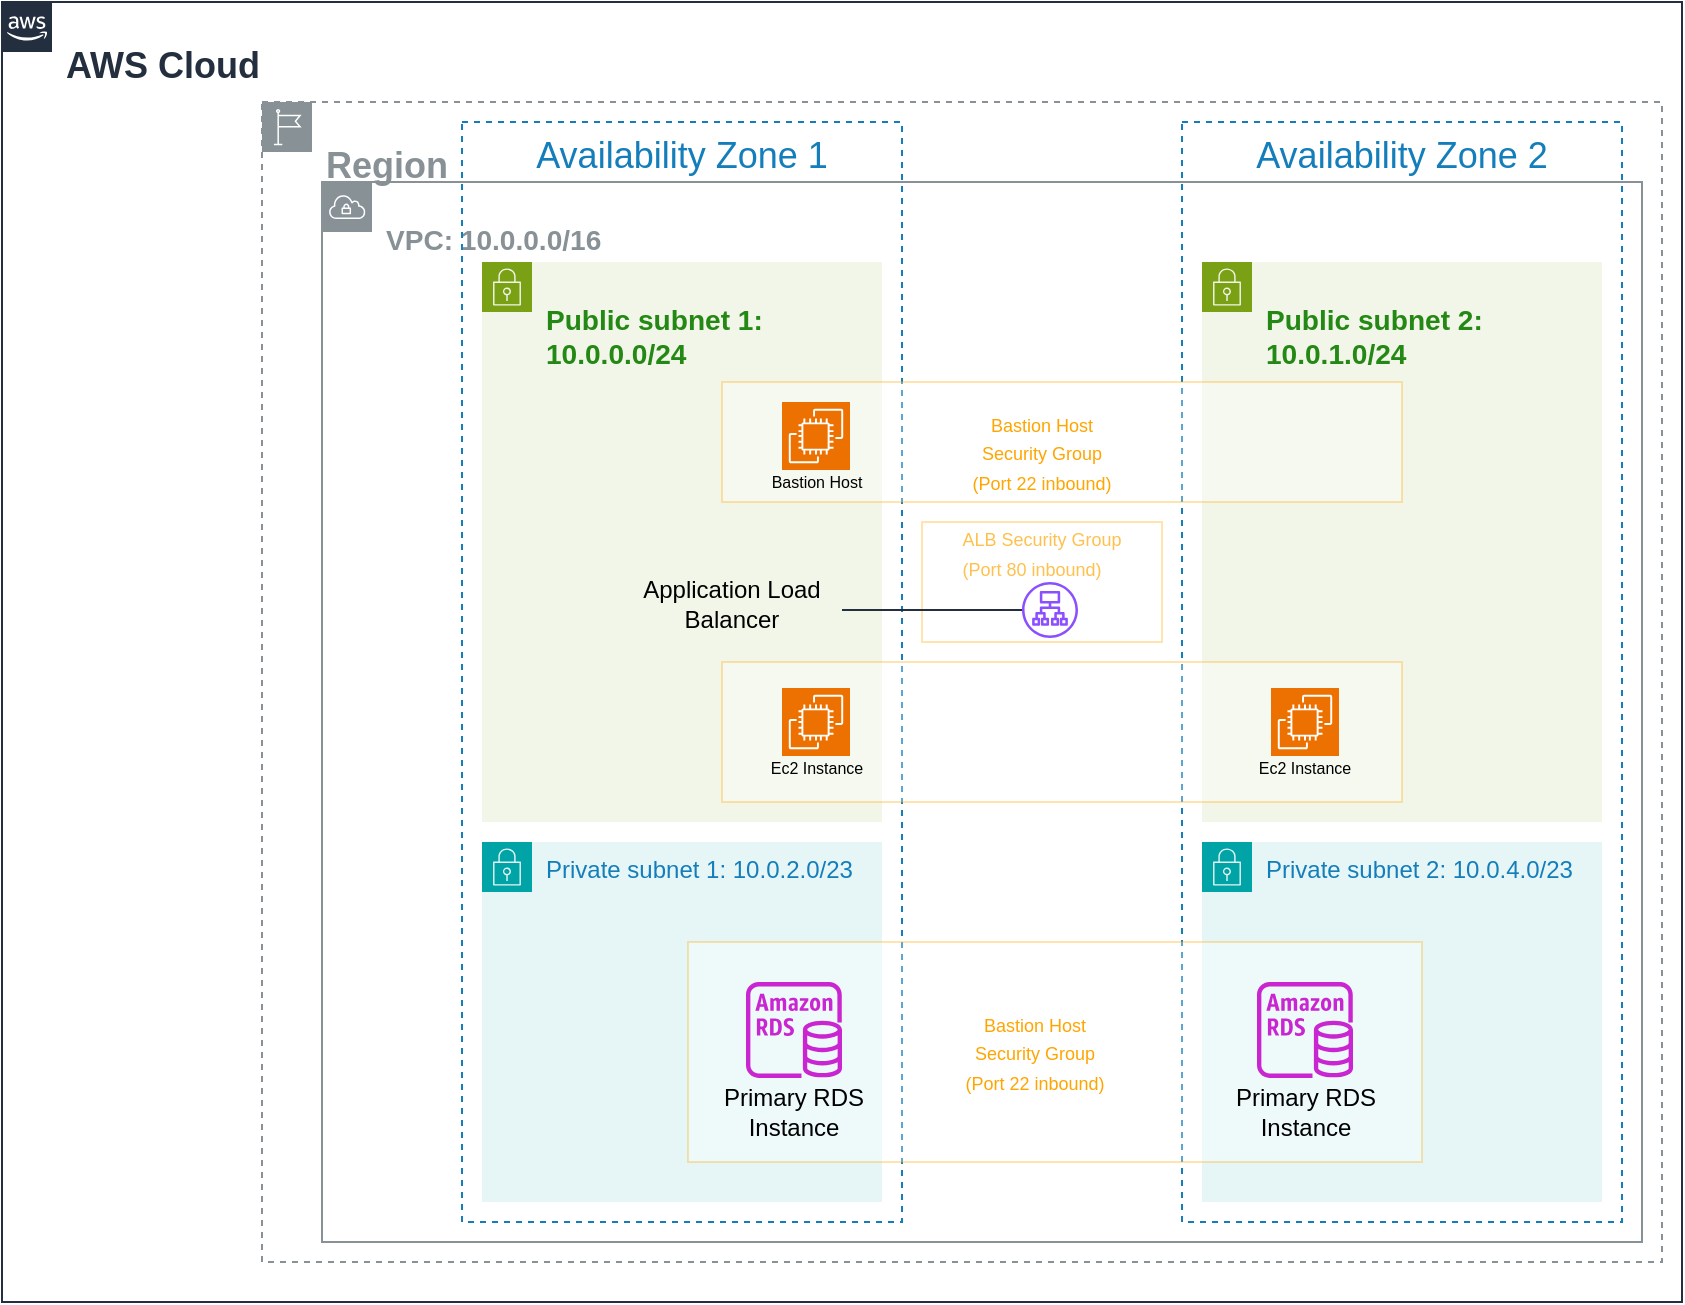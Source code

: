 <mxfile version="22.1.5" type="github">
  <diagram name="Page-1" id="4ggmHkcCEUmnykvW1HTU">
    <mxGraphModel dx="559" dy="351" grid="1" gridSize="10" guides="1" tooltips="1" connect="1" arrows="1" fold="1" page="1" pageScale="1" pageWidth="827" pageHeight="1169" math="0" shadow="0">
      <root>
        <mxCell id="0" />
        <mxCell id="1" parent="0" />
        <mxCell id="a-e2B2u_BkgGGbcTkGV9-1" value="&lt;h2&gt;AWS Cloud&lt;/h2&gt;" style="points=[[0,0],[0.25,0],[0.5,0],[0.75,0],[1,0],[1,0.25],[1,0.5],[1,0.75],[1,1],[0.75,1],[0.5,1],[0.25,1],[0,1],[0,0.75],[0,0.5],[0,0.25]];outlineConnect=0;gradientColor=none;html=1;whiteSpace=wrap;fontSize=12;fontStyle=0;container=1;pointerEvents=0;collapsible=0;recursiveResize=0;shape=mxgraph.aws4.group;grIcon=mxgraph.aws4.group_aws_cloud_alt;strokeColor=#232F3E;fillColor=none;verticalAlign=top;align=left;spacingLeft=30;fontColor=#232F3E;dashed=0;" vertex="1" parent="1">
          <mxGeometry x="370" y="150" width="840" height="650" as="geometry" />
        </mxCell>
        <mxCell id="a-e2B2u_BkgGGbcTkGV9-2" value="&lt;h2&gt;Region&lt;/h2&gt;" style="sketch=0;outlineConnect=0;gradientColor=none;html=1;whiteSpace=wrap;fontSize=12;fontStyle=0;shape=mxgraph.aws4.group;grIcon=mxgraph.aws4.group_region;strokeColor=#879196;fillColor=none;verticalAlign=top;align=left;spacingLeft=30;fontColor=#879196;dashed=1;" vertex="1" parent="a-e2B2u_BkgGGbcTkGV9-1">
          <mxGeometry x="130" y="50" width="700" height="580" as="geometry" />
        </mxCell>
        <mxCell id="a-e2B2u_BkgGGbcTkGV9-3" value="&lt;h3&gt;VPC: 10.0.0.0/16&lt;/h3&gt;" style="sketch=0;outlineConnect=0;gradientColor=none;html=1;whiteSpace=wrap;fontSize=12;fontStyle=0;shape=mxgraph.aws4.group;grIcon=mxgraph.aws4.group_vpc;strokeColor=#879196;fillColor=none;verticalAlign=top;align=left;spacingLeft=30;fontColor=#879196;dashed=0;" vertex="1" parent="a-e2B2u_BkgGGbcTkGV9-1">
          <mxGeometry x="160" y="90" width="660" height="530" as="geometry" />
        </mxCell>
        <mxCell id="a-e2B2u_BkgGGbcTkGV9-4" value="&lt;font style=&quot;font-size: 18px;&quot;&gt;Availability Zone 1&lt;/font&gt;" style="fillColor=none;strokeColor=#147EBA;dashed=1;verticalAlign=top;fontStyle=0;fontColor=#147EBA;whiteSpace=wrap;html=1;" vertex="1" parent="a-e2B2u_BkgGGbcTkGV9-1">
          <mxGeometry x="230" y="60" width="220" height="550" as="geometry" />
        </mxCell>
        <mxCell id="a-e2B2u_BkgGGbcTkGV9-5" value="&lt;font style=&quot;font-size: 18px;&quot;&gt;Availability Zone 2&lt;/font&gt;" style="fillColor=none;strokeColor=#147EBA;dashed=1;verticalAlign=top;fontStyle=0;fontColor=#147EBA;whiteSpace=wrap;html=1;" vertex="1" parent="a-e2B2u_BkgGGbcTkGV9-1">
          <mxGeometry x="590" y="60" width="220" height="550" as="geometry" />
        </mxCell>
        <mxCell id="a-e2B2u_BkgGGbcTkGV9-6" value="&lt;h3&gt;Public subnet 1: 10.0.0.0/24&lt;/h3&gt;" style="points=[[0,0],[0.25,0],[0.5,0],[0.75,0],[1,0],[1,0.25],[1,0.5],[1,0.75],[1,1],[0.75,1],[0.5,1],[0.25,1],[0,1],[0,0.75],[0,0.5],[0,0.25]];outlineConnect=0;gradientColor=none;html=1;whiteSpace=wrap;fontSize=12;fontStyle=0;container=1;pointerEvents=0;collapsible=0;recursiveResize=0;shape=mxgraph.aws4.group;grIcon=mxgraph.aws4.group_security_group;grStroke=0;strokeColor=#7AA116;fillColor=#F2F6E8;verticalAlign=top;align=left;spacingLeft=30;fontColor=#248814;dashed=0;" vertex="1" parent="a-e2B2u_BkgGGbcTkGV9-1">
          <mxGeometry x="240" y="130" width="200" height="280" as="geometry" />
        </mxCell>
        <mxCell id="a-e2B2u_BkgGGbcTkGV9-7" value="&lt;h3&gt;Public subnet 2: 10.0.1.0/24&lt;/h3&gt;" style="points=[[0,0],[0.25,0],[0.5,0],[0.75,0],[1,0],[1,0.25],[1,0.5],[1,0.75],[1,1],[0.75,1],[0.5,1],[0.25,1],[0,1],[0,0.75],[0,0.5],[0,0.25]];outlineConnect=0;gradientColor=none;html=1;whiteSpace=wrap;fontSize=12;fontStyle=0;container=1;pointerEvents=0;collapsible=0;recursiveResize=0;shape=mxgraph.aws4.group;grIcon=mxgraph.aws4.group_security_group;grStroke=0;strokeColor=#7AA116;fillColor=#F2F6E8;verticalAlign=top;align=left;spacingLeft=30;fontColor=#248814;dashed=0;" vertex="1" parent="a-e2B2u_BkgGGbcTkGV9-1">
          <mxGeometry x="600" y="130" width="200" height="280" as="geometry" />
        </mxCell>
        <mxCell id="a-e2B2u_BkgGGbcTkGV9-8" value="Private subnet 1: 10.0.2.0/23" style="points=[[0,0],[0.25,0],[0.5,0],[0.75,0],[1,0],[1,0.25],[1,0.5],[1,0.75],[1,1],[0.75,1],[0.5,1],[0.25,1],[0,1],[0,0.75],[0,0.5],[0,0.25]];outlineConnect=0;gradientColor=none;html=1;whiteSpace=wrap;fontSize=12;fontStyle=0;container=1;pointerEvents=0;collapsible=0;recursiveResize=0;shape=mxgraph.aws4.group;grIcon=mxgraph.aws4.group_security_group;grStroke=0;strokeColor=#00A4A6;fillColor=#E6F6F7;verticalAlign=top;align=left;spacingLeft=30;fontColor=#147EBA;dashed=0;" vertex="1" parent="a-e2B2u_BkgGGbcTkGV9-1">
          <mxGeometry x="240" y="420" width="200" height="180" as="geometry" />
        </mxCell>
        <mxCell id="a-e2B2u_BkgGGbcTkGV9-9" value="Private subnet 2: 10.0.4.0/23" style="points=[[0,0],[0.25,0],[0.5,0],[0.75,0],[1,0],[1,0.25],[1,0.5],[1,0.75],[1,1],[0.75,1],[0.5,1],[0.25,1],[0,1],[0,0.75],[0,0.5],[0,0.25]];outlineConnect=0;gradientColor=none;html=1;whiteSpace=wrap;fontSize=12;fontStyle=0;container=1;pointerEvents=0;collapsible=0;recursiveResize=0;shape=mxgraph.aws4.group;grIcon=mxgraph.aws4.group_security_group;grStroke=0;strokeColor=#00A4A6;fillColor=#E6F6F7;verticalAlign=top;align=left;spacingLeft=30;fontColor=#147EBA;dashed=0;" vertex="1" parent="a-e2B2u_BkgGGbcTkGV9-1">
          <mxGeometry x="600" y="420" width="200" height="180" as="geometry" />
        </mxCell>
        <mxCell id="a-e2B2u_BkgGGbcTkGV9-10" value="" style="rounded=0;whiteSpace=wrap;html=1;strokeColor=#ffa500;shadow=0;opacity=30;" vertex="1" parent="a-e2B2u_BkgGGbcTkGV9-1">
          <mxGeometry x="360" y="190" width="340" height="60" as="geometry" />
        </mxCell>
        <mxCell id="a-e2B2u_BkgGGbcTkGV9-13" value="" style="rounded=0;whiteSpace=wrap;html=1;strokeColor=#ffa500;shadow=0;opacity=30;" vertex="1" parent="a-e2B2u_BkgGGbcTkGV9-1">
          <mxGeometry x="360" y="330" width="340" height="70" as="geometry" />
        </mxCell>
        <mxCell id="a-e2B2u_BkgGGbcTkGV9-14" value="" style="sketch=0;points=[[0,0,0],[0.25,0,0],[0.5,0,0],[0.75,0,0],[1,0,0],[0,1,0],[0.25,1,0],[0.5,1,0],[0.75,1,0],[1,1,0],[0,0.25,0],[0,0.5,0],[0,0.75,0],[1,0.25,0],[1,0.5,0],[1,0.75,0]];outlineConnect=0;fontColor=#232F3E;fillColor=#ED7100;strokeColor=#ffffff;dashed=0;verticalLabelPosition=bottom;verticalAlign=top;align=center;html=1;fontSize=12;fontStyle=0;aspect=fixed;shape=mxgraph.aws4.resourceIcon;resIcon=mxgraph.aws4.ec2;" vertex="1" parent="a-e2B2u_BkgGGbcTkGV9-1">
          <mxGeometry x="390" y="200" width="34" height="34" as="geometry" />
        </mxCell>
        <mxCell id="a-e2B2u_BkgGGbcTkGV9-15" value="&lt;font style=&quot;font-size: 8px;&quot;&gt;Bastion Host&lt;/font&gt;" style="text;html=1;strokeColor=none;fillColor=none;align=center;verticalAlign=middle;whiteSpace=wrap;rounded=0;" vertex="1" parent="a-e2B2u_BkgGGbcTkGV9-1">
          <mxGeometry x="375.5" y="234" width="63" height="10" as="geometry" />
        </mxCell>
        <mxCell id="a-e2B2u_BkgGGbcTkGV9-16" value="" style="sketch=0;points=[[0,0,0],[0.25,0,0],[0.5,0,0],[0.75,0,0],[1,0,0],[0,1,0],[0.25,1,0],[0.5,1,0],[0.75,1,0],[1,1,0],[0,0.25,0],[0,0.5,0],[0,0.75,0],[1,0.25,0],[1,0.5,0],[1,0.75,0]];outlineConnect=0;fontColor=#232F3E;fillColor=#ED7100;strokeColor=#ffffff;dashed=0;verticalLabelPosition=bottom;verticalAlign=top;align=center;html=1;fontSize=12;fontStyle=0;aspect=fixed;shape=mxgraph.aws4.resourceIcon;resIcon=mxgraph.aws4.ec2;" vertex="1" parent="a-e2B2u_BkgGGbcTkGV9-1">
          <mxGeometry x="390" y="343" width="34" height="34" as="geometry" />
        </mxCell>
        <mxCell id="a-e2B2u_BkgGGbcTkGV9-17" value="&lt;font style=&quot;font-size: 8px;&quot;&gt;Ec2 Instance&lt;/font&gt;" style="text;html=1;strokeColor=none;fillColor=none;align=center;verticalAlign=middle;whiteSpace=wrap;rounded=0;" vertex="1" parent="a-e2B2u_BkgGGbcTkGV9-1">
          <mxGeometry x="375.5" y="377" width="63" height="10" as="geometry" />
        </mxCell>
        <mxCell id="a-e2B2u_BkgGGbcTkGV9-18" value="" style="sketch=0;points=[[0,0,0],[0.25,0,0],[0.5,0,0],[0.75,0,0],[1,0,0],[0,1,0],[0.25,1,0],[0.5,1,0],[0.75,1,0],[1,1,0],[0,0.25,0],[0,0.5,0],[0,0.75,0],[1,0.25,0],[1,0.5,0],[1,0.75,0]];outlineConnect=0;fontColor=#232F3E;fillColor=#ED7100;strokeColor=#ffffff;dashed=0;verticalLabelPosition=bottom;verticalAlign=top;align=center;html=1;fontSize=12;fontStyle=0;aspect=fixed;shape=mxgraph.aws4.resourceIcon;resIcon=mxgraph.aws4.ec2;" vertex="1" parent="a-e2B2u_BkgGGbcTkGV9-1">
          <mxGeometry x="634.5" y="343" width="34" height="34" as="geometry" />
        </mxCell>
        <mxCell id="a-e2B2u_BkgGGbcTkGV9-19" value="&lt;font style=&quot;font-size: 8px;&quot;&gt;Ec2 Instance&lt;/font&gt;" style="text;html=1;strokeColor=none;fillColor=none;align=center;verticalAlign=middle;whiteSpace=wrap;rounded=0;" vertex="1" parent="a-e2B2u_BkgGGbcTkGV9-1">
          <mxGeometry x="620" y="377" width="63" height="10" as="geometry" />
        </mxCell>
        <mxCell id="a-e2B2u_BkgGGbcTkGV9-21" value="&lt;div style=&quot;text-align: left;&quot;&gt;&lt;span style=&quot;font-size: 9px; color: rgb(255, 165, 0); background-color: initial;&quot;&gt;ALB Security Group&lt;/span&gt;&lt;/div&gt;&lt;font style=&quot;&quot;&gt;&lt;div style=&quot;text-align: left;&quot;&gt;&lt;span style=&quot;font-size: 9px; color: rgb(255, 165, 0); background-color: initial;&quot;&gt;(Port 80 inbound)&lt;/span&gt;&lt;/div&gt;&lt;/font&gt;" style="text;html=1;strokeColor=none;fillColor=none;align=center;verticalAlign=middle;whiteSpace=wrap;rounded=0;" vertex="1" parent="a-e2B2u_BkgGGbcTkGV9-1">
          <mxGeometry x="460" y="260" width="120" height="30" as="geometry" />
        </mxCell>
        <mxCell id="a-e2B2u_BkgGGbcTkGV9-22" value="" style="rounded=0;whiteSpace=wrap;html=1;strokeColor=#ffa500;shadow=0;opacity=30;" vertex="1" parent="a-e2B2u_BkgGGbcTkGV9-1">
          <mxGeometry x="460" y="260" width="120" height="60" as="geometry" />
        </mxCell>
        <mxCell id="a-e2B2u_BkgGGbcTkGV9-24" value="" style="sketch=0;outlineConnect=0;fontColor=#232F3E;gradientColor=none;fillColor=#8C4FFF;strokeColor=none;dashed=0;verticalLabelPosition=bottom;verticalAlign=top;align=center;html=1;fontSize=12;fontStyle=0;aspect=fixed;pointerEvents=1;shape=mxgraph.aws4.application_load_balancer;" vertex="1" parent="a-e2B2u_BkgGGbcTkGV9-1">
          <mxGeometry x="510" y="290" width="28" height="28" as="geometry" />
        </mxCell>
        <mxCell id="a-e2B2u_BkgGGbcTkGV9-27" value="" style="line;strokeWidth=1;fillColor=none;align=left;verticalAlign=middle;spacingTop=-1;spacingLeft=3;spacingRight=3;rotatable=0;labelPosition=right;points=[];portConstraint=eastwest;strokeColor=inherit;" vertex="1" parent="a-e2B2u_BkgGGbcTkGV9-1">
          <mxGeometry x="420" y="300" width="90" height="8" as="geometry" />
        </mxCell>
        <mxCell id="a-e2B2u_BkgGGbcTkGV9-30" value="Application Load&lt;br&gt;Balancer" style="text;html=1;strokeColor=none;fillColor=none;align=center;verticalAlign=middle;whiteSpace=wrap;rounded=0;" vertex="1" parent="a-e2B2u_BkgGGbcTkGV9-1">
          <mxGeometry x="310" y="272" width="110" height="58" as="geometry" />
        </mxCell>
        <mxCell id="a-e2B2u_BkgGGbcTkGV9-31" value="" style="rounded=0;whiteSpace=wrap;html=1;strokeColor=#ffa500;shadow=0;opacity=30;" vertex="1" parent="a-e2B2u_BkgGGbcTkGV9-1">
          <mxGeometry x="343" y="470" width="367" height="110" as="geometry" />
        </mxCell>
        <mxCell id="a-e2B2u_BkgGGbcTkGV9-32" value="&lt;font style=&quot;&quot;&gt;&lt;font color=&quot;#ffa500&quot; style=&quot;font-size: 9px;&quot;&gt;Bastion Host&lt;br&gt;Security Group&lt;br&gt;(Port 22 inbound)&lt;/font&gt;&lt;br&gt;&lt;/font&gt;" style="text;html=1;strokeColor=none;fillColor=none;align=center;verticalAlign=middle;whiteSpace=wrap;rounded=0;" vertex="1" parent="a-e2B2u_BkgGGbcTkGV9-1">
          <mxGeometry x="443" y="480" width="147" height="90" as="geometry" />
        </mxCell>
        <mxCell id="a-e2B2u_BkgGGbcTkGV9-33" value="" style="sketch=0;outlineConnect=0;fontColor=#232F3E;gradientColor=none;fillColor=#C925D1;strokeColor=none;dashed=0;verticalLabelPosition=bottom;verticalAlign=top;align=center;html=1;fontSize=12;fontStyle=0;aspect=fixed;pointerEvents=1;shape=mxgraph.aws4.rds_instance;" vertex="1" parent="a-e2B2u_BkgGGbcTkGV9-1">
          <mxGeometry x="372" y="490" width="48" height="48" as="geometry" />
        </mxCell>
        <mxCell id="a-e2B2u_BkgGGbcTkGV9-34" value="" style="sketch=0;outlineConnect=0;fontColor=#232F3E;gradientColor=none;fillColor=#C925D1;strokeColor=none;dashed=0;verticalLabelPosition=bottom;verticalAlign=top;align=center;html=1;fontSize=12;fontStyle=0;aspect=fixed;pointerEvents=1;shape=mxgraph.aws4.rds_instance;" vertex="1" parent="a-e2B2u_BkgGGbcTkGV9-1">
          <mxGeometry x="627.5" y="490" width="48" height="48" as="geometry" />
        </mxCell>
        <mxCell id="a-e2B2u_BkgGGbcTkGV9-35" value="Primary RDS Instance" style="text;html=1;strokeColor=none;fillColor=none;align=center;verticalAlign=middle;whiteSpace=wrap;rounded=0;" vertex="1" parent="a-e2B2u_BkgGGbcTkGV9-1">
          <mxGeometry x="356" y="540" width="80" height="30" as="geometry" />
        </mxCell>
        <mxCell id="a-e2B2u_BkgGGbcTkGV9-36" value="Primary RDS Instance" style="text;html=1;strokeColor=none;fillColor=none;align=center;verticalAlign=middle;whiteSpace=wrap;rounded=0;" vertex="1" parent="a-e2B2u_BkgGGbcTkGV9-1">
          <mxGeometry x="611.5" y="540" width="80" height="30" as="geometry" />
        </mxCell>
        <mxCell id="a-e2B2u_BkgGGbcTkGV9-20" value="&lt;font style=&quot;&quot;&gt;&lt;font color=&quot;#ffa500&quot; style=&quot;font-size: 9px;&quot;&gt;Bastion Host&lt;br&gt;Security Group&lt;br&gt;(Port 22 inbound)&lt;/font&gt;&lt;br&gt;&lt;/font&gt;" style="text;html=1;strokeColor=none;fillColor=none;align=center;verticalAlign=middle;whiteSpace=wrap;rounded=0;" vertex="1" parent="1">
          <mxGeometry x="830" y="350" width="120" height="50" as="geometry" />
        </mxCell>
      </root>
    </mxGraphModel>
  </diagram>
</mxfile>
